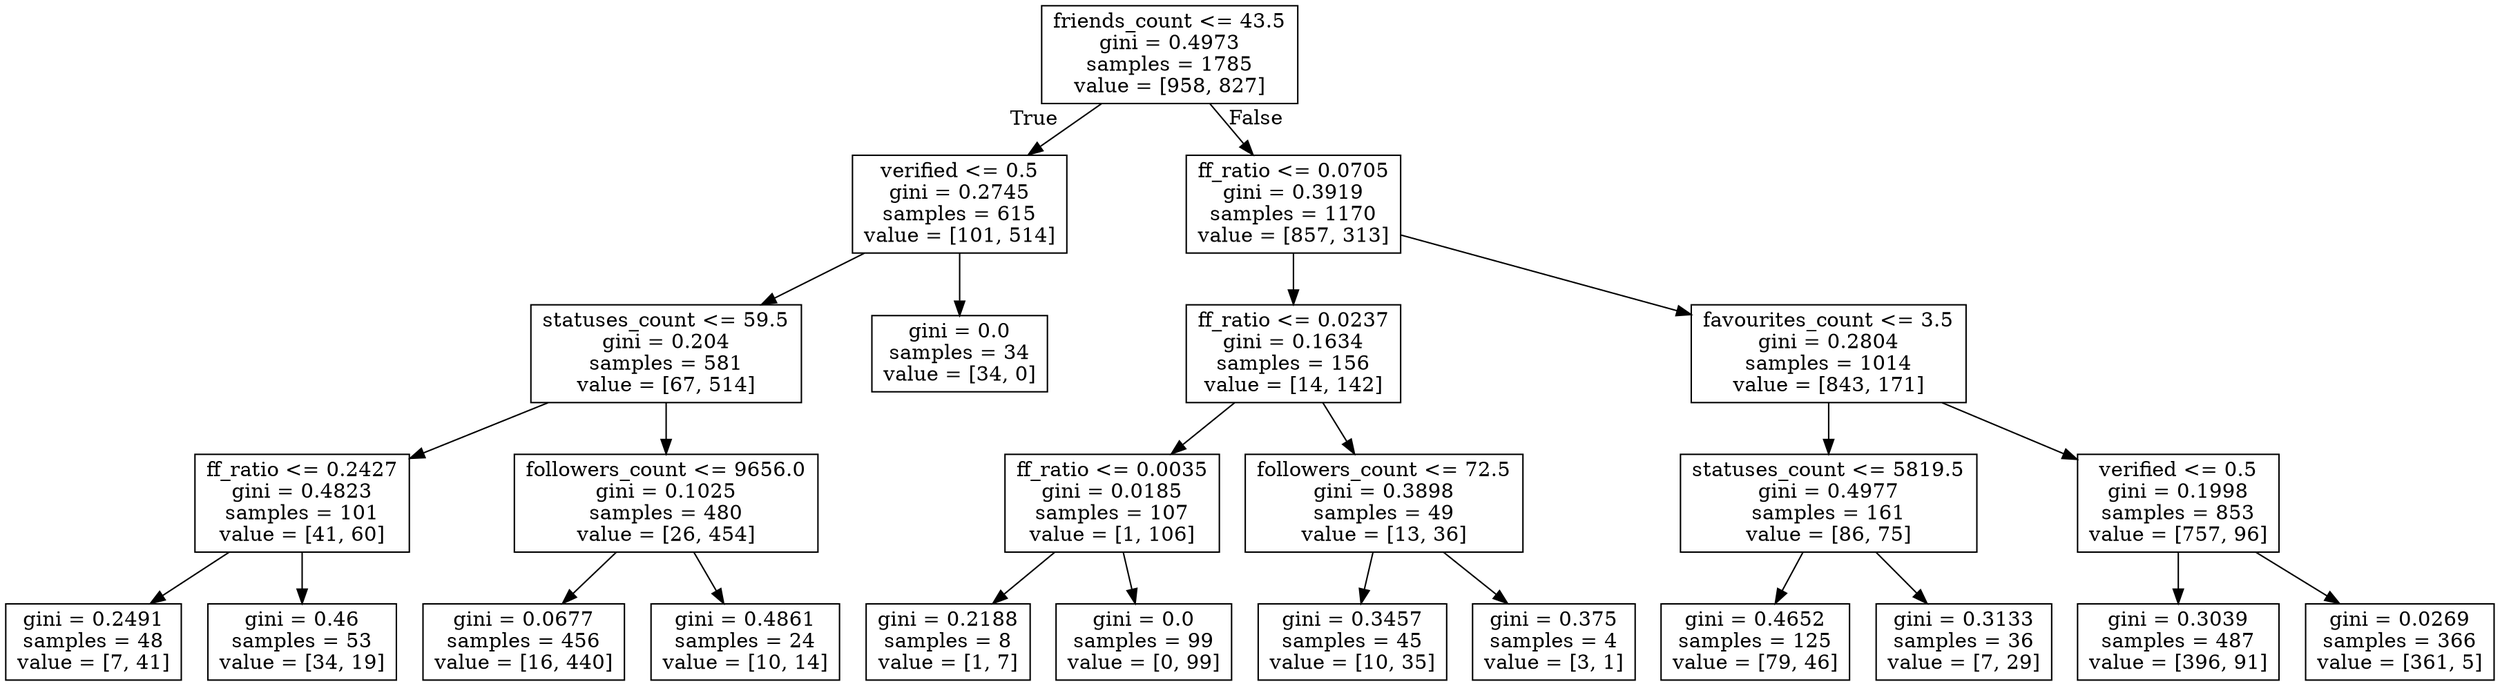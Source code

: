 digraph Tree {
node [shape=box] ;
0 [label="friends_count <= 43.5\ngini = 0.4973\nsamples = 1785\nvalue = [958, 827]"] ;
1 [label="verified <= 0.5\ngini = 0.2745\nsamples = 615\nvalue = [101, 514]"] ;
0 -> 1 [labeldistance=2.5, labelangle=45, headlabel="True"] ;
2 [label="statuses_count <= 59.5\ngini = 0.204\nsamples = 581\nvalue = [67, 514]"] ;
1 -> 2 ;
3 [label="ff_ratio <= 0.2427\ngini = 0.4823\nsamples = 101\nvalue = [41, 60]"] ;
2 -> 3 ;
4 [label="gini = 0.2491\nsamples = 48\nvalue = [7, 41]"] ;
3 -> 4 ;
5 [label="gini = 0.46\nsamples = 53\nvalue = [34, 19]"] ;
3 -> 5 ;
6 [label="followers_count <= 9656.0\ngini = 0.1025\nsamples = 480\nvalue = [26, 454]"] ;
2 -> 6 ;
7 [label="gini = 0.0677\nsamples = 456\nvalue = [16, 440]"] ;
6 -> 7 ;
8 [label="gini = 0.4861\nsamples = 24\nvalue = [10, 14]"] ;
6 -> 8 ;
9 [label="gini = 0.0\nsamples = 34\nvalue = [34, 0]"] ;
1 -> 9 ;
10 [label="ff_ratio <= 0.0705\ngini = 0.3919\nsamples = 1170\nvalue = [857, 313]"] ;
0 -> 10 [labeldistance=2.5, labelangle=-45, headlabel="False"] ;
11 [label="ff_ratio <= 0.0237\ngini = 0.1634\nsamples = 156\nvalue = [14, 142]"] ;
10 -> 11 ;
12 [label="ff_ratio <= 0.0035\ngini = 0.0185\nsamples = 107\nvalue = [1, 106]"] ;
11 -> 12 ;
13 [label="gini = 0.2188\nsamples = 8\nvalue = [1, 7]"] ;
12 -> 13 ;
14 [label="gini = 0.0\nsamples = 99\nvalue = [0, 99]"] ;
12 -> 14 ;
15 [label="followers_count <= 72.5\ngini = 0.3898\nsamples = 49\nvalue = [13, 36]"] ;
11 -> 15 ;
16 [label="gini = 0.3457\nsamples = 45\nvalue = [10, 35]"] ;
15 -> 16 ;
17 [label="gini = 0.375\nsamples = 4\nvalue = [3, 1]"] ;
15 -> 17 ;
18 [label="favourites_count <= 3.5\ngini = 0.2804\nsamples = 1014\nvalue = [843, 171]"] ;
10 -> 18 ;
19 [label="statuses_count <= 5819.5\ngini = 0.4977\nsamples = 161\nvalue = [86, 75]"] ;
18 -> 19 ;
20 [label="gini = 0.4652\nsamples = 125\nvalue = [79, 46]"] ;
19 -> 20 ;
21 [label="gini = 0.3133\nsamples = 36\nvalue = [7, 29]"] ;
19 -> 21 ;
22 [label="verified <= 0.5\ngini = 0.1998\nsamples = 853\nvalue = [757, 96]"] ;
18 -> 22 ;
23 [label="gini = 0.3039\nsamples = 487\nvalue = [396, 91]"] ;
22 -> 23 ;
24 [label="gini = 0.0269\nsamples = 366\nvalue = [361, 5]"] ;
22 -> 24 ;
}